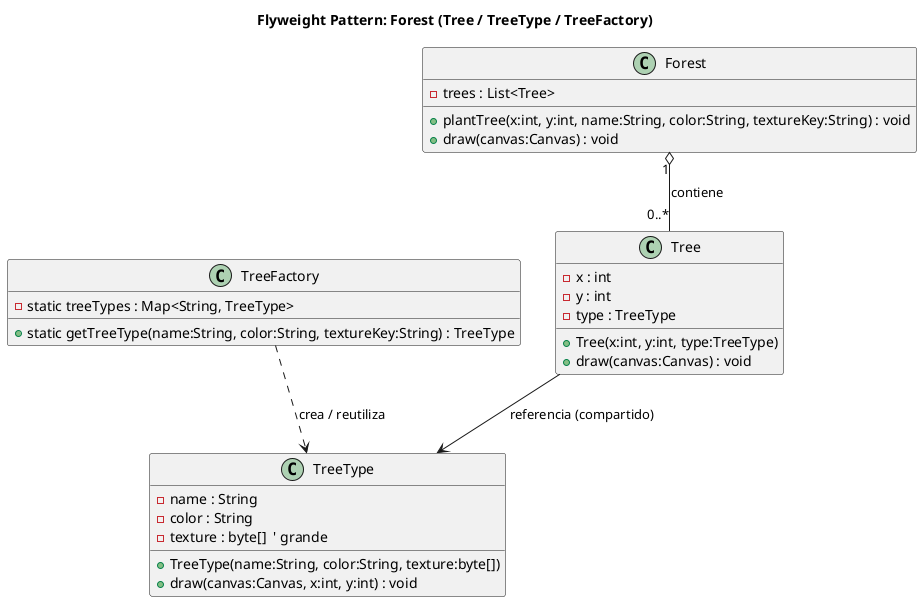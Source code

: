 @startuml
title Flyweight Pattern: Forest (Tree / TreeType / TreeFactory)

' ===== Flyweight (estado intrínseco) =====
class TreeType {
  - name : String
  - color : String
  - texture : byte[]  ' grande
  + TreeType(name:String, color:String, texture:byte[])
  + draw(canvas:Canvas, x:int, y:int) : void
}

' ===== Factory de flyweights =====
class TreeFactory {
  - static treeTypes : Map<String, TreeType>
  + static getTreeType(name:String, color:String, textureKey:String) : TreeType
}

' ===== Contexto (estado extrínseco) =====
class Tree {
  - x : int
  - y : int
  - type : TreeType
  + Tree(x:int, y:int, type:TreeType)
  + draw(canvas:Canvas) : void
}

' ===== Cliente =====
class Forest {
  - trees : List<Tree>
  + plantTree(x:int, y:int, name:String, color:String, textureKey:String) : void
  + draw(canvas:Canvas) : void
}

TreeFactory ..> TreeType : crea / reutiliza
Tree --> TreeType : referencia (compartido)
Forest "1" o-- "0..*" Tree : contiene

@enduml
